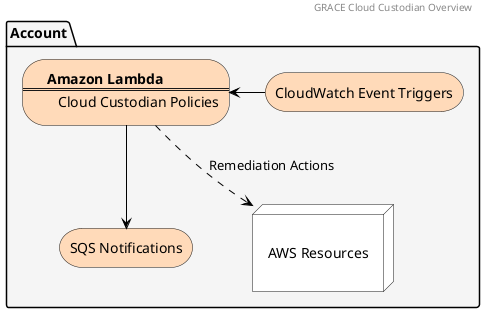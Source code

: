 @startuml
skinparam {
    ArrowColor Black
    NoteBorderColor Black
    UseCaseBorderColor Black
}

skinparam rectangle {
    roundCorner 25
    roundCorner 45
    backgroundColor White
}

 header GRACE Cloud Custodian Overview

 package "Account" #WhiteSmoke {
    rectangle lamb #PeachPuff [
	        <b>    Amazon Lambda    
		====
                Cloud Custodian Policies
		    ]
    rectangle "SQS Notifications" as SQS #PeachPuff
    rectangle "CloudWatch Event Triggers" as CW #PeachPuff

node "\nAWS Resources\n" as AR #White 
}

CW -[hidden]d- AR
lamb <- CW
lamb -down-> SQS
lamb ..> AR : Remediation Actions

@enduml
